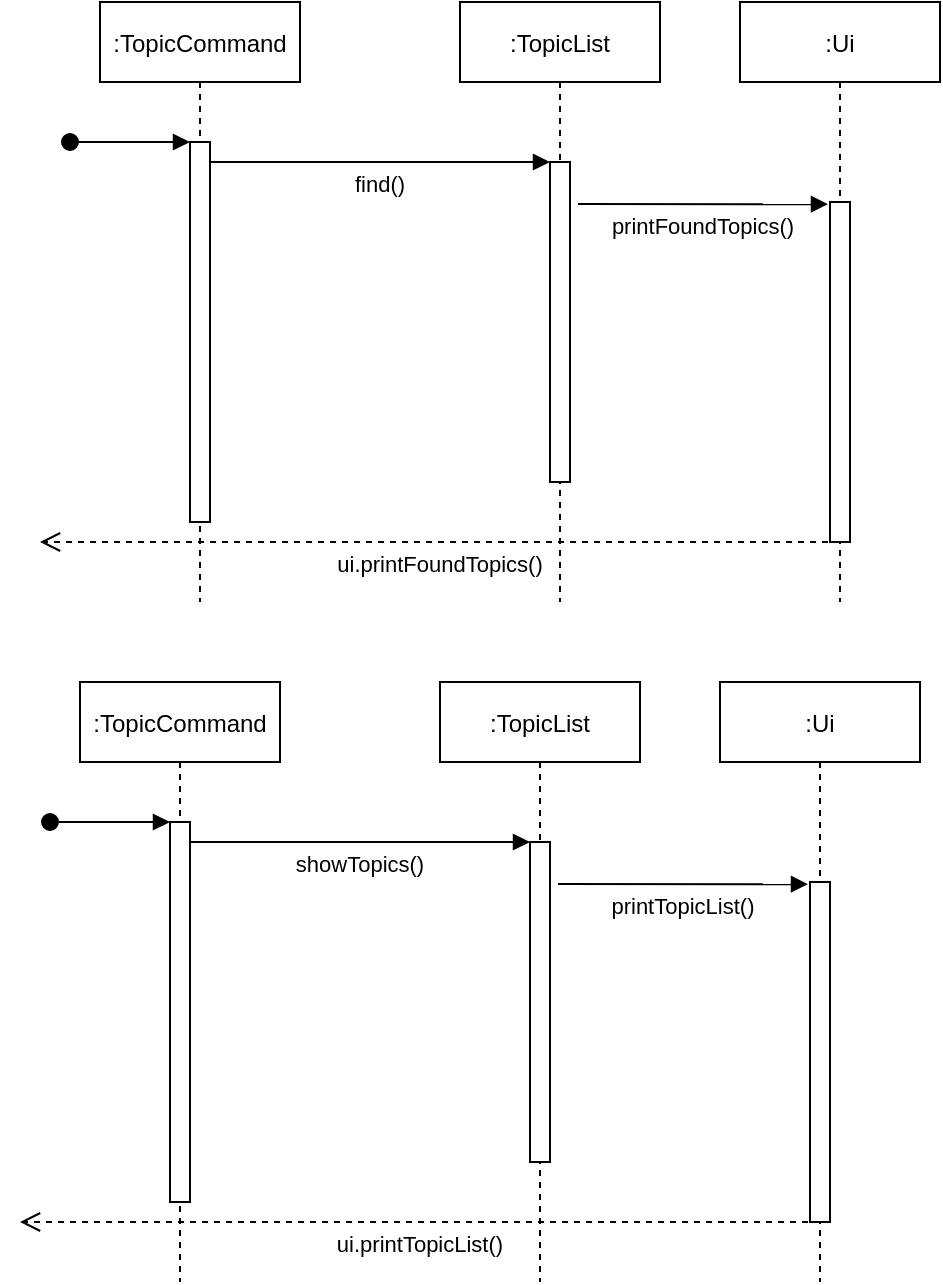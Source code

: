 <mxfile version="13.8.1" type="google"><diagram id="kgpKYQtTHZ0yAKxKKP6v" name="Page-1"><mxGraphModel dx="782" dy="432" grid="1" gridSize="10" guides="1" tooltips="1" connect="1" arrows="1" fold="1" page="1" pageScale="1" pageWidth="850" pageHeight="1100" math="0" shadow="0"><root><mxCell id="0"/><mxCell id="1" parent="0"/><mxCell id="3nuBFxr9cyL0pnOWT2aG-1" value=":TopicCommand" style="shape=umlLifeline;perimeter=lifelinePerimeter;container=1;collapsible=0;recursiveResize=0;rounded=0;shadow=0;strokeWidth=1;" parent="1" vertex="1"><mxGeometry x="120" y="80" width="100" height="300" as="geometry"/></mxCell><mxCell id="3nuBFxr9cyL0pnOWT2aG-2" value="" style="points=[];perimeter=orthogonalPerimeter;rounded=0;shadow=0;strokeWidth=1;" parent="3nuBFxr9cyL0pnOWT2aG-1" vertex="1"><mxGeometry x="45" y="70" width="10" height="190" as="geometry"/></mxCell><mxCell id="3nuBFxr9cyL0pnOWT2aG-3" value="" style="verticalAlign=bottom;startArrow=oval;endArrow=block;startSize=8;shadow=0;strokeWidth=1;" parent="3nuBFxr9cyL0pnOWT2aG-1" target="3nuBFxr9cyL0pnOWT2aG-2" edge="1"><mxGeometry x="-1" y="-119" relative="1" as="geometry"><mxPoint x="-15" y="70" as="sourcePoint"/><mxPoint x="-45" y="-9" as="offset"/></mxGeometry></mxCell><mxCell id="3nuBFxr9cyL0pnOWT2aG-5" value=":TopicList" style="shape=umlLifeline;perimeter=lifelinePerimeter;container=1;collapsible=0;recursiveResize=0;rounded=0;shadow=0;strokeWidth=1;" parent="1" vertex="1"><mxGeometry x="300" y="80" width="100" height="300" as="geometry"/></mxCell><mxCell id="3nuBFxr9cyL0pnOWT2aG-6" value="" style="points=[];perimeter=orthogonalPerimeter;rounded=0;shadow=0;strokeWidth=1;" parent="3nuBFxr9cyL0pnOWT2aG-5" vertex="1"><mxGeometry x="45" y="80" width="10" height="160" as="geometry"/></mxCell><mxCell id="XEurupOnCaTBfyoV6rM--3" value="printFoundTopics()" style="verticalAlign=bottom;endArrow=block;entryX=0.45;entryY=0.337;shadow=0;strokeWidth=1;entryDx=0;entryDy=0;entryPerimeter=0;" edge="1" parent="3nuBFxr9cyL0pnOWT2aG-5"><mxGeometry y="-20" relative="1" as="geometry"><mxPoint x="59" y="101" as="sourcePoint"/><mxPoint x="184" y="101.1" as="targetPoint"/><mxPoint as="offset"/></mxGeometry></mxCell><mxCell id="3nuBFxr9cyL0pnOWT2aG-8" value="find()" style="verticalAlign=bottom;endArrow=block;entryX=0;entryY=0;shadow=0;strokeWidth=1;" parent="1" source="3nuBFxr9cyL0pnOWT2aG-2" target="3nuBFxr9cyL0pnOWT2aG-6" edge="1"><mxGeometry y="-20" relative="1" as="geometry"><mxPoint x="275" y="160" as="sourcePoint"/><mxPoint as="offset"/></mxGeometry></mxCell><mxCell id="XEurupOnCaTBfyoV6rM--1" value=":Ui" style="shape=umlLifeline;perimeter=lifelinePerimeter;container=1;collapsible=0;recursiveResize=0;rounded=0;shadow=0;strokeWidth=1;" vertex="1" parent="1"><mxGeometry x="440" y="80" width="100" height="300" as="geometry"/></mxCell><mxCell id="XEurupOnCaTBfyoV6rM--2" value="" style="points=[];perimeter=orthogonalPerimeter;rounded=0;shadow=0;strokeWidth=1;" vertex="1" parent="XEurupOnCaTBfyoV6rM--1"><mxGeometry x="45" y="100" width="10" height="170" as="geometry"/></mxCell><mxCell id="XEurupOnCaTBfyoV6rM--4" value="ui.printFoundTopics()" style="verticalAlign=bottom;endArrow=open;dashed=1;endSize=8;exitX=0;exitY=0.95;shadow=0;strokeWidth=1;" edge="1" parent="1"><mxGeometry y="20" relative="1" as="geometry"><mxPoint x="90" y="350" as="targetPoint"/><mxPoint x="490" y="350.0" as="sourcePoint"/><mxPoint as="offset"/></mxGeometry></mxCell><mxCell id="XEurupOnCaTBfyoV6rM--5" value=":TopicCommand" style="shape=umlLifeline;perimeter=lifelinePerimeter;container=1;collapsible=0;recursiveResize=0;rounded=0;shadow=0;strokeWidth=1;" vertex="1" parent="1"><mxGeometry x="110" y="420" width="100" height="300" as="geometry"/></mxCell><mxCell id="XEurupOnCaTBfyoV6rM--6" value="" style="points=[];perimeter=orthogonalPerimeter;rounded=0;shadow=0;strokeWidth=1;" vertex="1" parent="XEurupOnCaTBfyoV6rM--5"><mxGeometry x="45" y="70" width="10" height="190" as="geometry"/></mxCell><mxCell id="XEurupOnCaTBfyoV6rM--7" value="" style="verticalAlign=bottom;startArrow=oval;endArrow=block;startSize=8;shadow=0;strokeWidth=1;" edge="1" parent="XEurupOnCaTBfyoV6rM--5" target="XEurupOnCaTBfyoV6rM--6"><mxGeometry x="-1" y="-119" relative="1" as="geometry"><mxPoint x="-15" y="70" as="sourcePoint"/><mxPoint x="-45" y="-9" as="offset"/></mxGeometry></mxCell><mxCell id="XEurupOnCaTBfyoV6rM--8" value=":TopicList" style="shape=umlLifeline;perimeter=lifelinePerimeter;container=1;collapsible=0;recursiveResize=0;rounded=0;shadow=0;strokeWidth=1;" vertex="1" parent="1"><mxGeometry x="290" y="420" width="100" height="300" as="geometry"/></mxCell><mxCell id="XEurupOnCaTBfyoV6rM--9" value="" style="points=[];perimeter=orthogonalPerimeter;rounded=0;shadow=0;strokeWidth=1;" vertex="1" parent="XEurupOnCaTBfyoV6rM--8"><mxGeometry x="45" y="80" width="10" height="160" as="geometry"/></mxCell><mxCell id="XEurupOnCaTBfyoV6rM--10" value="printTopicList()" style="verticalAlign=bottom;endArrow=block;entryX=0.45;entryY=0.337;shadow=0;strokeWidth=1;entryDx=0;entryDy=0;entryPerimeter=0;" edge="1" parent="XEurupOnCaTBfyoV6rM--8"><mxGeometry y="-20" relative="1" as="geometry"><mxPoint x="59" y="101" as="sourcePoint"/><mxPoint x="184" y="101.1" as="targetPoint"/><mxPoint as="offset"/></mxGeometry></mxCell><mxCell id="XEurupOnCaTBfyoV6rM--12" value="showTopics()" style="verticalAlign=bottom;endArrow=block;entryX=0;entryY=0;shadow=0;strokeWidth=1;" edge="1" parent="1" source="XEurupOnCaTBfyoV6rM--6" target="XEurupOnCaTBfyoV6rM--9"><mxGeometry y="-20" relative="1" as="geometry"><mxPoint x="265" y="500" as="sourcePoint"/><mxPoint as="offset"/></mxGeometry></mxCell><mxCell id="XEurupOnCaTBfyoV6rM--13" value=":Ui" style="shape=umlLifeline;perimeter=lifelinePerimeter;container=1;collapsible=0;recursiveResize=0;rounded=0;shadow=0;strokeWidth=1;" vertex="1" parent="1"><mxGeometry x="430" y="420" width="100" height="300" as="geometry"/></mxCell><mxCell id="XEurupOnCaTBfyoV6rM--14" value="" style="points=[];perimeter=orthogonalPerimeter;rounded=0;shadow=0;strokeWidth=1;" vertex="1" parent="XEurupOnCaTBfyoV6rM--13"><mxGeometry x="45" y="100" width="10" height="170" as="geometry"/></mxCell><mxCell id="XEurupOnCaTBfyoV6rM--15" value="ui.printTopicList()" style="verticalAlign=bottom;endArrow=open;dashed=1;endSize=8;exitX=0;exitY=0.95;shadow=0;strokeWidth=1;" edge="1" parent="1"><mxGeometry y="20" relative="1" as="geometry"><mxPoint x="80" y="690" as="targetPoint"/><mxPoint x="480" y="690.0" as="sourcePoint"/><mxPoint as="offset"/></mxGeometry></mxCell></root></mxGraphModel></diagram></mxfile>